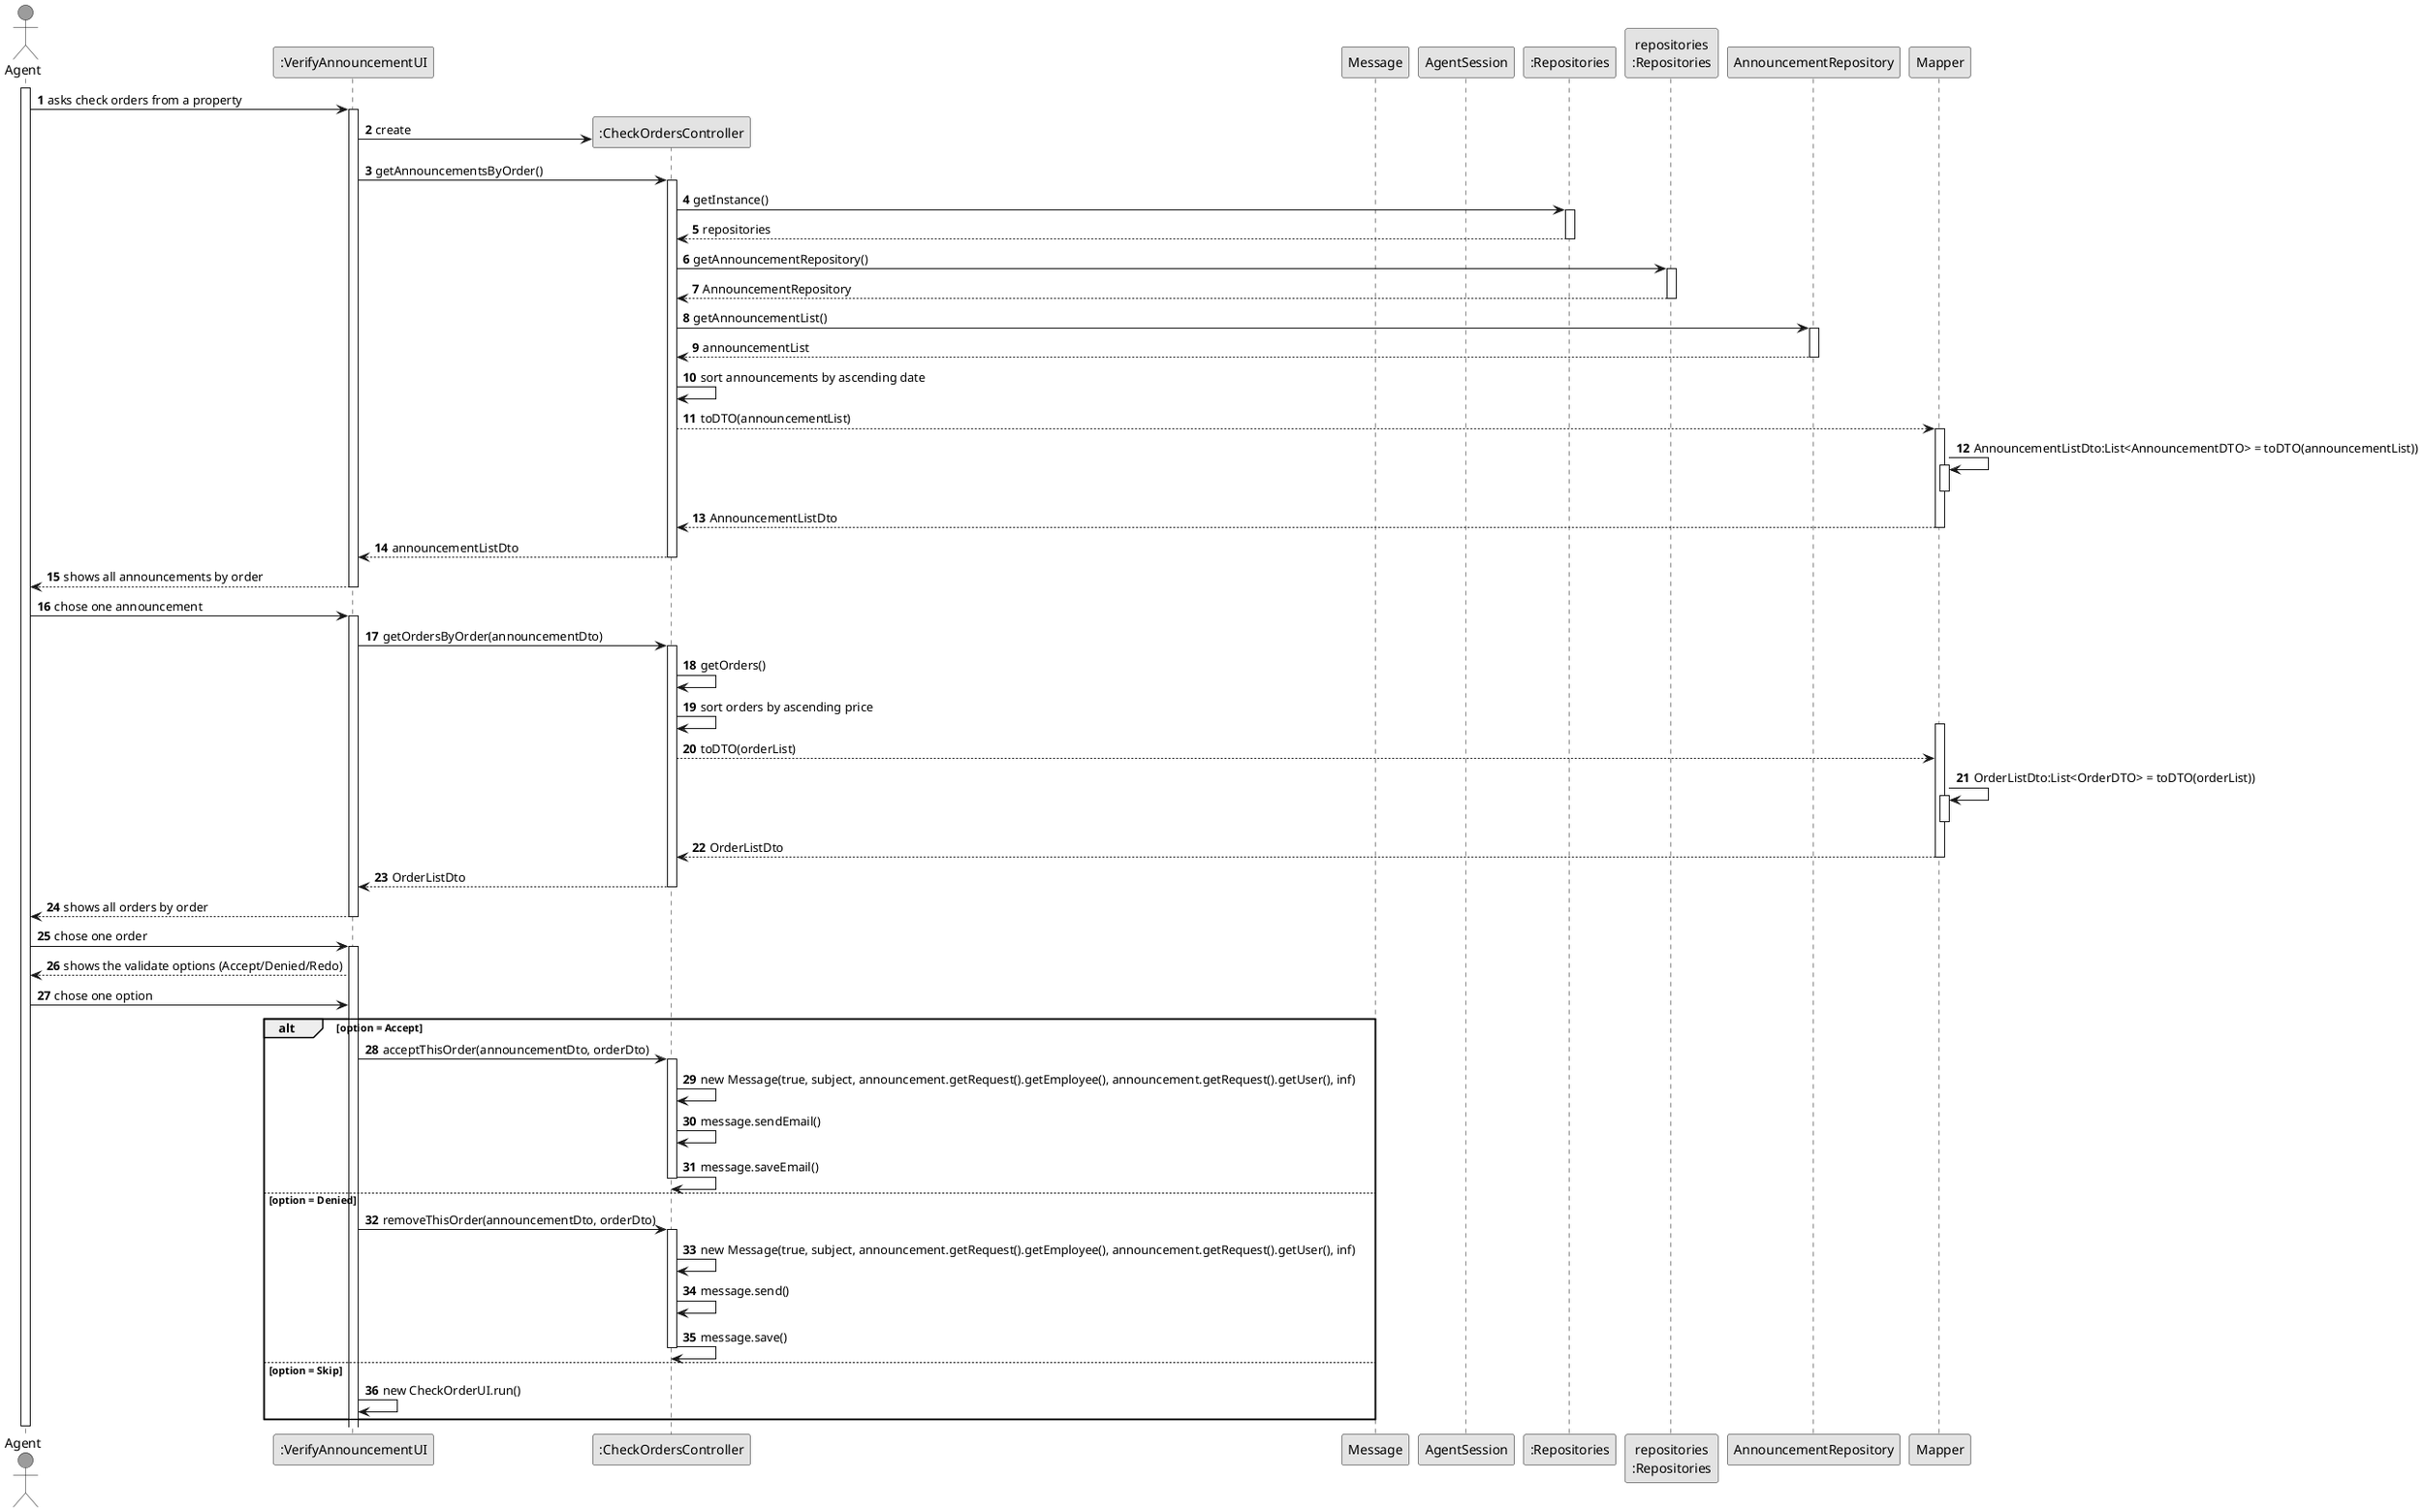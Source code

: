 @startuml
skinparam monochrome true
skinparam packageStyle rectangle
skinparam shadowing false

autonumber

'hide footbox
actor "Agent" as A #RosyBrown
participant ":VerifyAnnouncementUI" as UI
participant ":CheckOrdersController" as CTRL
participant "Message" as Message
participant "AgentSession" as US
participant ":Repositories" as RepositorySingleton
participant "repositories\n:Repositories" as PLAT
participant "AnnouncementRepository" as AnnouncementRepository

activate A

A -> UI : asks check orders from a property
activate UI

UI -> CTRL** : create
UI -> CTRL : getAnnouncementsByOrder()
activate CTRL

CTRL -> RepositorySingleton : getInstance()
activate RepositorySingleton

RepositorySingleton --> CTRL: repositories
deactivate RepositorySingleton

CTRL -> PLAT : getAnnouncementRepository()
activate PLAT

PLAT --> CTRL: AnnouncementRepository
deactivate PLAT

CTRL -> AnnouncementRepository : getAnnouncementList()
activate AnnouncementRepository

AnnouncementRepository --> CTRL : announcementList
deactivate AnnouncementRepository

CTRL -> CTRL: sort announcements by ascending date
CTRL-->Mapper:toDTO(announcementList)
activate Mapper

Mapper -> Mapper : AnnouncementListDto:List<AnnouncementDTO> = toDTO(announcementList))
activate Mapper

deactivate Mapper

Mapper --> CTRL : AnnouncementListDto
deactivate Mapper

deactivate Mapper

CTRL --> UI : announcementListDto
deactivate CTRL

UI --> A : shows all announcements by order
deactivate UI

A -> UI : chose one announcement
activate UI

UI -> CTRL : getOrdersByOrder(announcementDto)
activate CTRL

CTRL -> CTRL: getOrders()
CTRL -> CTRL: sort orders by ascending price
activate Mapper

CTRL --> Mapper : toDTO(orderList)
Mapper -> Mapper : OrderListDto:List<OrderDTO> = toDTO(orderList))
activate Mapper

deactivate Mapper

Mapper --> CTRL : OrderListDto
deactivate Mapper

deactivate Mapper
CTRL --> UI:OrderListDto
deactivate CTRL

UI --> A: shows all orders by order
deactivate UI

A -> UI: chose one order
activate UI

UI --> A: shows the validate options (Accept/Denied/Redo)
A -> UI: chose one option


alt option = Accept

UI -> CTRL : acceptThisOrder(announcementDto, orderDto)
activate CTRL

CTRL -> CTRL : new Message(true, subject, announcement.getRequest().getEmployee(), announcement.getRequest().getUser(), inf)
CTRL -> CTRL : message.sendEmail()
CTRL -> CTRL : message.saveEmail()
deactivate CTRL

else option = Denied

UI -> CTRL : removeThisOrder(announcementDto, orderDto)
activate CTRL
CTRL -> CTRL : new Message(true, subject, announcement.getRequest().getEmployee(), announcement.getRequest().getUser(), inf)
CTRL -> CTRL : message.send()
CTRL -> CTRL : message.save()
deactivate CTRL
else option = Skip

UI -> UI : new CheckOrderUI.run()
end

deactivate A
@enduml
